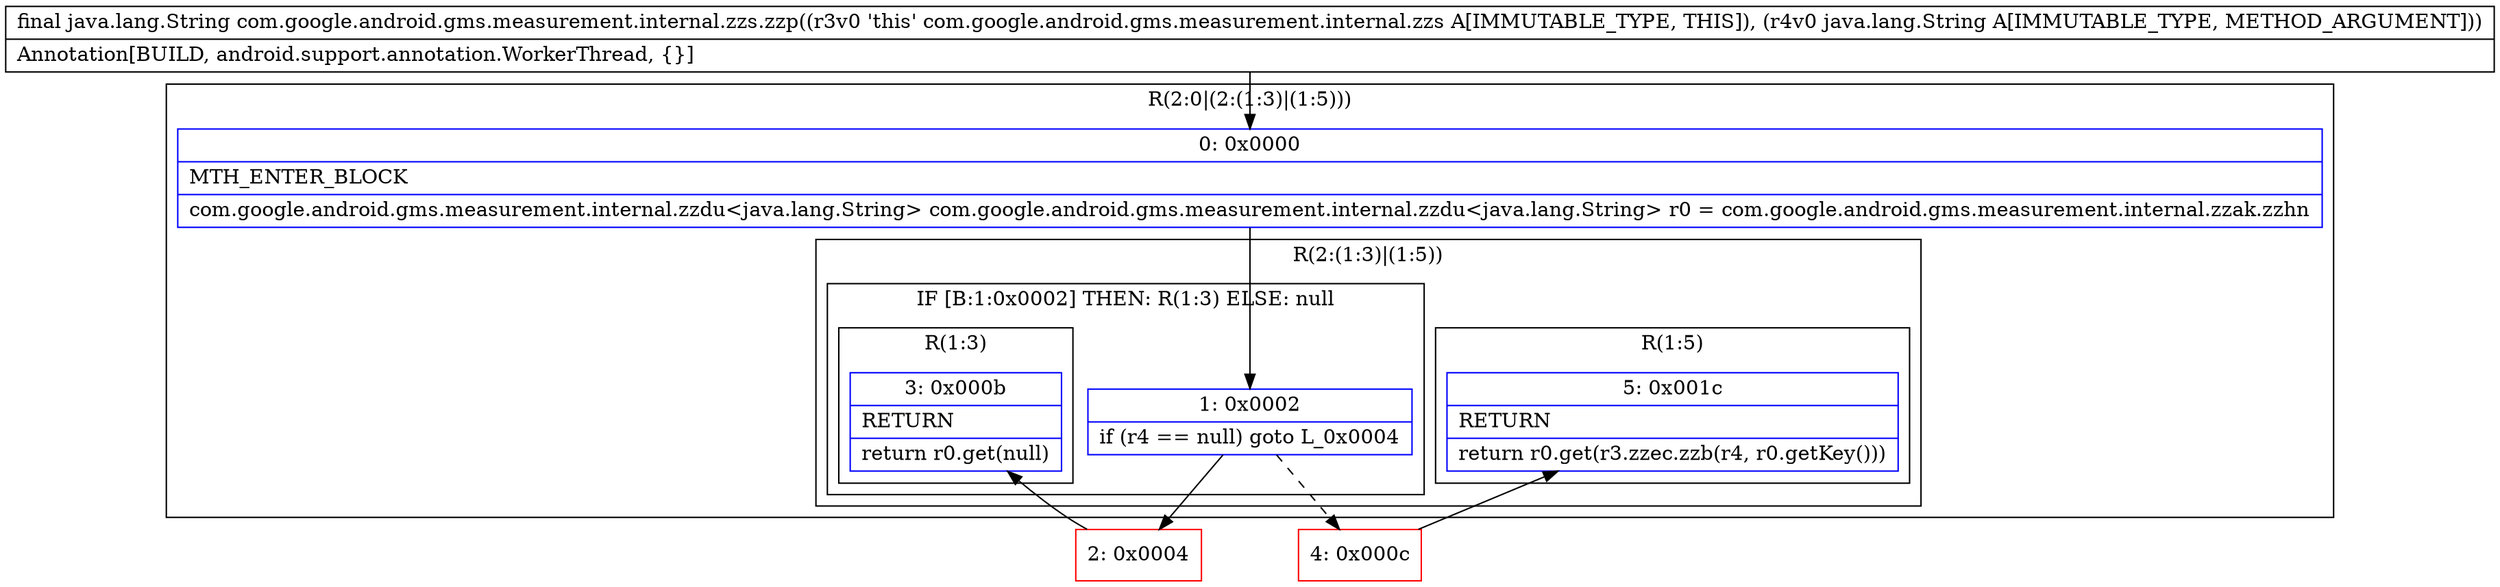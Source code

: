 digraph "CFG forcom.google.android.gms.measurement.internal.zzs.zzp(Ljava\/lang\/String;)Ljava\/lang\/String;" {
subgraph cluster_Region_1201718463 {
label = "R(2:0|(2:(1:3)|(1:5)))";
node [shape=record,color=blue];
Node_0 [shape=record,label="{0\:\ 0x0000|MTH_ENTER_BLOCK\l|com.google.android.gms.measurement.internal.zzdu\<java.lang.String\> com.google.android.gms.measurement.internal.zzdu\<java.lang.String\> r0 = com.google.android.gms.measurement.internal.zzak.zzhn\l}"];
subgraph cluster_Region_1383190484 {
label = "R(2:(1:3)|(1:5))";
node [shape=record,color=blue];
subgraph cluster_IfRegion_945814590 {
label = "IF [B:1:0x0002] THEN: R(1:3) ELSE: null";
node [shape=record,color=blue];
Node_1 [shape=record,label="{1\:\ 0x0002|if (r4 == null) goto L_0x0004\l}"];
subgraph cluster_Region_907138847 {
label = "R(1:3)";
node [shape=record,color=blue];
Node_3 [shape=record,label="{3\:\ 0x000b|RETURN\l|return r0.get(null)\l}"];
}
}
subgraph cluster_Region_1518803736 {
label = "R(1:5)";
node [shape=record,color=blue];
Node_5 [shape=record,label="{5\:\ 0x001c|RETURN\l|return r0.get(r3.zzec.zzb(r4, r0.getKey()))\l}"];
}
}
}
Node_2 [shape=record,color=red,label="{2\:\ 0x0004}"];
Node_4 [shape=record,color=red,label="{4\:\ 0x000c}"];
MethodNode[shape=record,label="{final java.lang.String com.google.android.gms.measurement.internal.zzs.zzp((r3v0 'this' com.google.android.gms.measurement.internal.zzs A[IMMUTABLE_TYPE, THIS]), (r4v0 java.lang.String A[IMMUTABLE_TYPE, METHOD_ARGUMENT]))  | Annotation[BUILD, android.support.annotation.WorkerThread, \{\}]\l}"];
MethodNode -> Node_0;
Node_0 -> Node_1;
Node_1 -> Node_2;
Node_1 -> Node_4[style=dashed];
Node_2 -> Node_3;
Node_4 -> Node_5;
}

